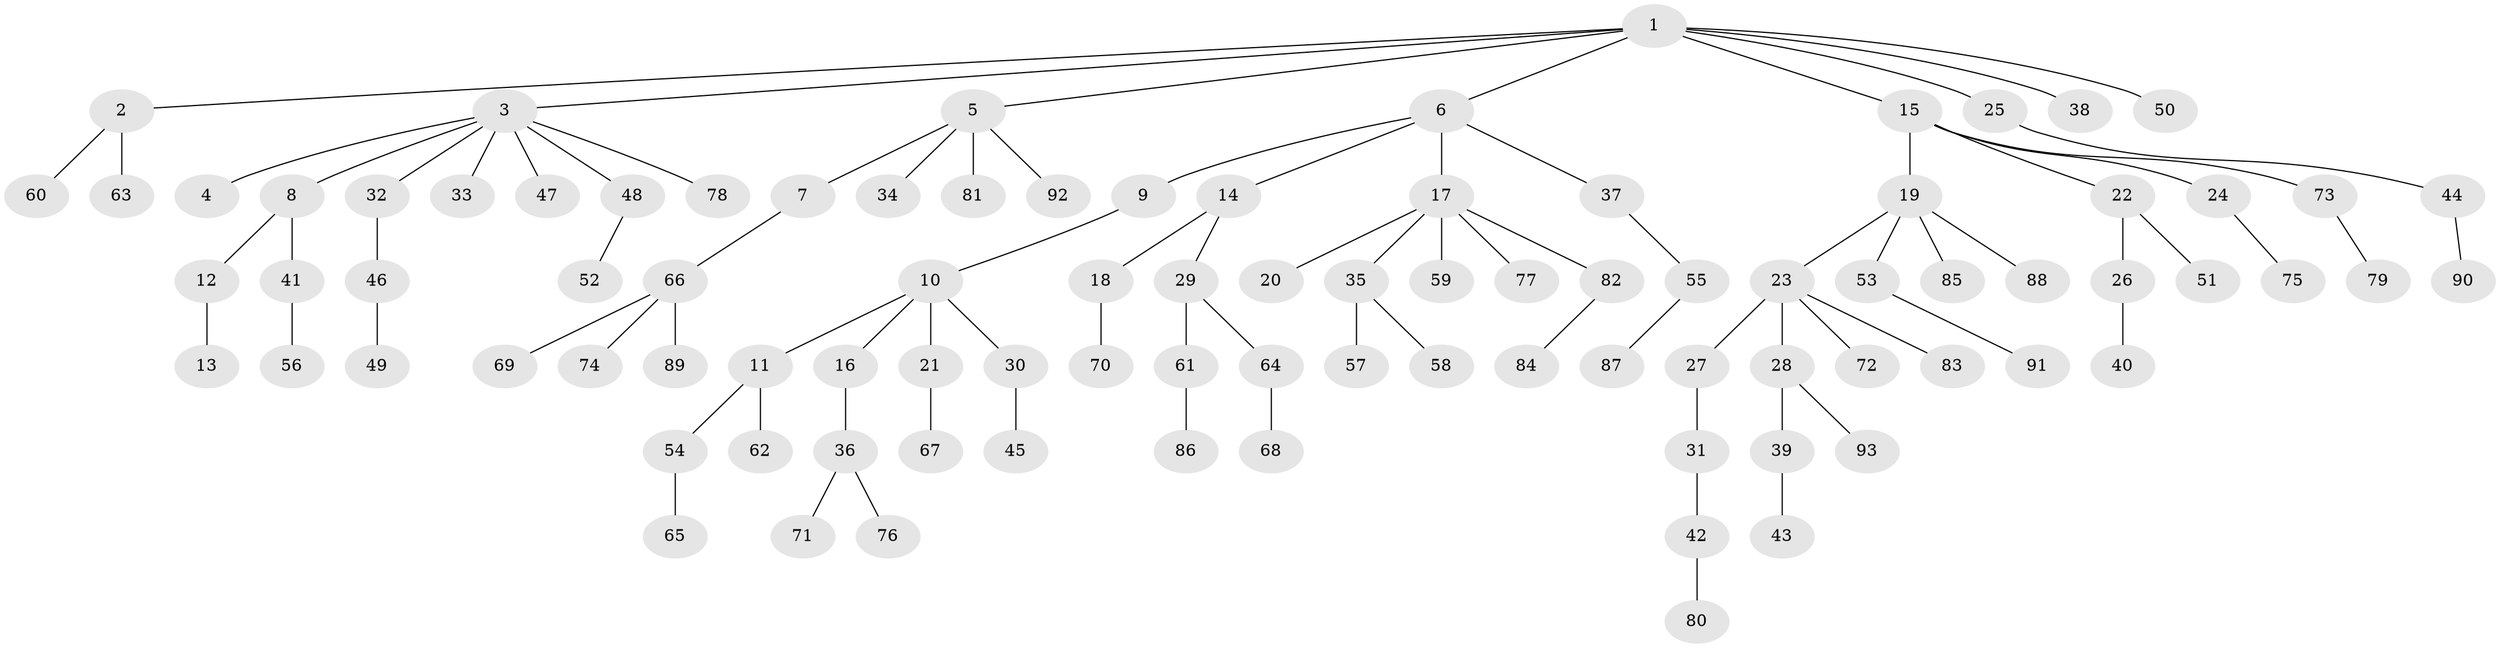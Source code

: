 // Generated by graph-tools (version 1.1) at 2025/50/03/09/25 03:50:20]
// undirected, 93 vertices, 92 edges
graph export_dot {
graph [start="1"]
  node [color=gray90,style=filled];
  1;
  2;
  3;
  4;
  5;
  6;
  7;
  8;
  9;
  10;
  11;
  12;
  13;
  14;
  15;
  16;
  17;
  18;
  19;
  20;
  21;
  22;
  23;
  24;
  25;
  26;
  27;
  28;
  29;
  30;
  31;
  32;
  33;
  34;
  35;
  36;
  37;
  38;
  39;
  40;
  41;
  42;
  43;
  44;
  45;
  46;
  47;
  48;
  49;
  50;
  51;
  52;
  53;
  54;
  55;
  56;
  57;
  58;
  59;
  60;
  61;
  62;
  63;
  64;
  65;
  66;
  67;
  68;
  69;
  70;
  71;
  72;
  73;
  74;
  75;
  76;
  77;
  78;
  79;
  80;
  81;
  82;
  83;
  84;
  85;
  86;
  87;
  88;
  89;
  90;
  91;
  92;
  93;
  1 -- 2;
  1 -- 3;
  1 -- 5;
  1 -- 6;
  1 -- 15;
  1 -- 25;
  1 -- 38;
  1 -- 50;
  2 -- 60;
  2 -- 63;
  3 -- 4;
  3 -- 8;
  3 -- 32;
  3 -- 33;
  3 -- 47;
  3 -- 48;
  3 -- 78;
  5 -- 7;
  5 -- 34;
  5 -- 81;
  5 -- 92;
  6 -- 9;
  6 -- 14;
  6 -- 17;
  6 -- 37;
  7 -- 66;
  8 -- 12;
  8 -- 41;
  9 -- 10;
  10 -- 11;
  10 -- 16;
  10 -- 21;
  10 -- 30;
  11 -- 54;
  11 -- 62;
  12 -- 13;
  14 -- 18;
  14 -- 29;
  15 -- 19;
  15 -- 22;
  15 -- 24;
  15 -- 73;
  16 -- 36;
  17 -- 20;
  17 -- 35;
  17 -- 59;
  17 -- 77;
  17 -- 82;
  18 -- 70;
  19 -- 23;
  19 -- 53;
  19 -- 85;
  19 -- 88;
  21 -- 67;
  22 -- 26;
  22 -- 51;
  23 -- 27;
  23 -- 28;
  23 -- 72;
  23 -- 83;
  24 -- 75;
  25 -- 44;
  26 -- 40;
  27 -- 31;
  28 -- 39;
  28 -- 93;
  29 -- 61;
  29 -- 64;
  30 -- 45;
  31 -- 42;
  32 -- 46;
  35 -- 57;
  35 -- 58;
  36 -- 71;
  36 -- 76;
  37 -- 55;
  39 -- 43;
  41 -- 56;
  42 -- 80;
  44 -- 90;
  46 -- 49;
  48 -- 52;
  53 -- 91;
  54 -- 65;
  55 -- 87;
  61 -- 86;
  64 -- 68;
  66 -- 69;
  66 -- 74;
  66 -- 89;
  73 -- 79;
  82 -- 84;
}
